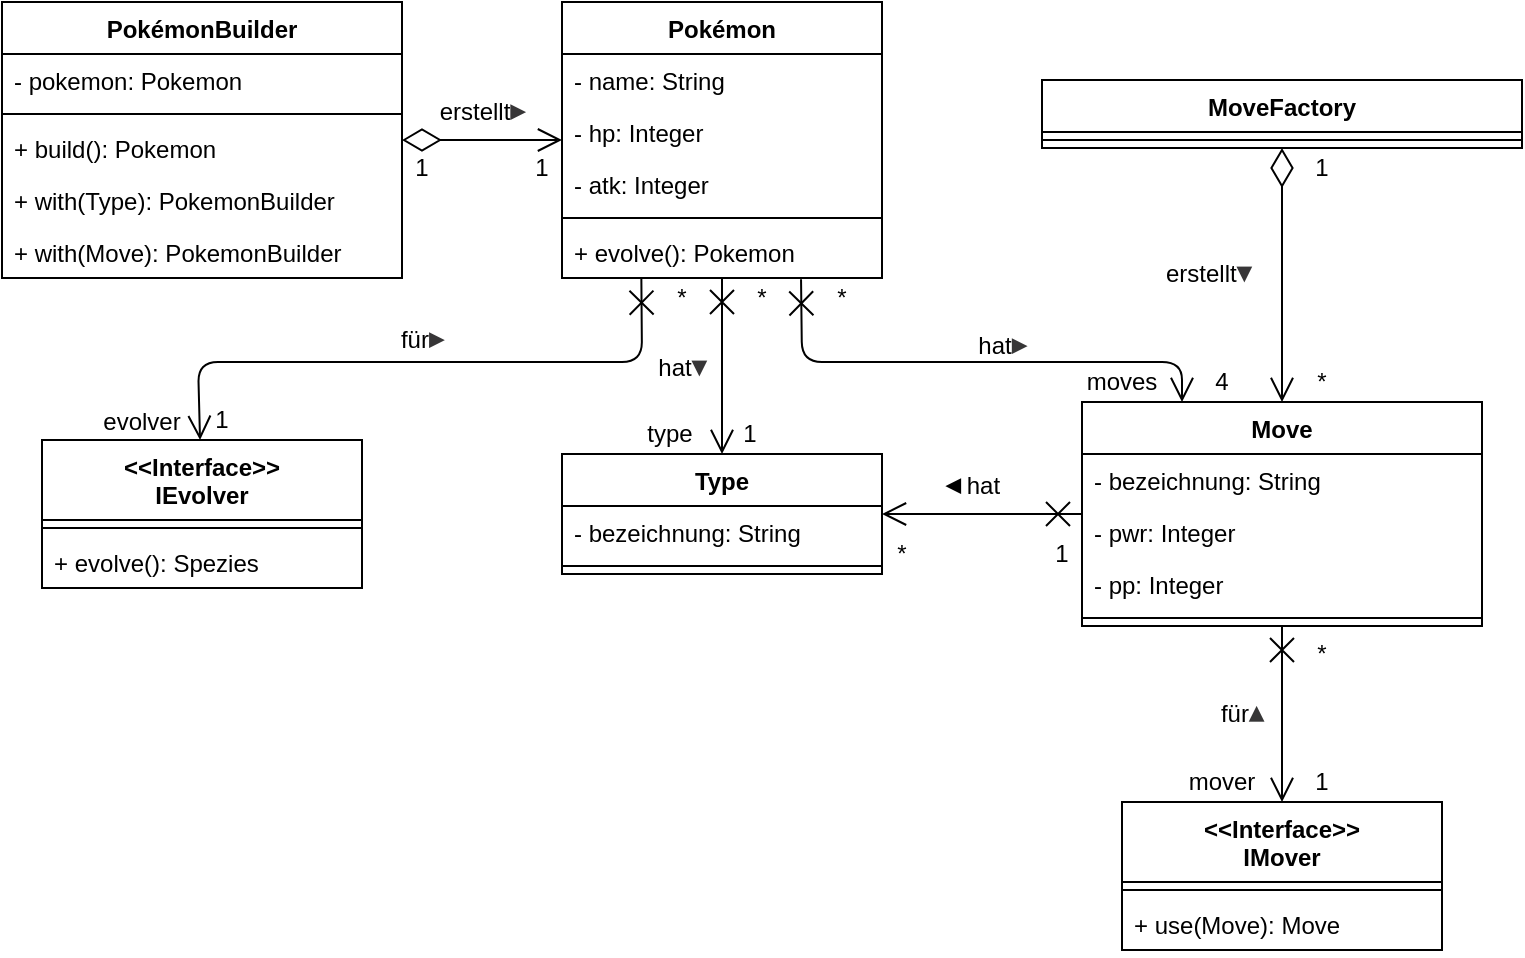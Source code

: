 <mxfile version="15.1.3" type="device"><diagram id="-PFFVhAdtls2zsqNMGHh" name="Seite-1"><mxGraphModel dx="1086" dy="806" grid="1" gridSize="10" guides="1" tooltips="1" connect="1" arrows="1" fold="1" page="1" pageScale="1" pageWidth="827" pageHeight="1169" math="0" shadow="0"><root><mxCell id="0"/><mxCell id="1" parent="0"/><mxCell id="fDHwg2atX84vYEA_0N4M-1" value="Pokémon" style="swimlane;fontStyle=1;align=center;verticalAlign=top;childLayout=stackLayout;horizontal=1;startSize=26;horizontalStack=0;resizeParent=1;resizeParentMax=0;resizeLast=0;collapsible=1;marginBottom=0;" parent="1" vertex="1"><mxGeometry x="320" y="40" width="160" height="138" as="geometry"/></mxCell><mxCell id="fDHwg2atX84vYEA_0N4M-2" value="- name: String" style="text;strokeColor=none;fillColor=none;align=left;verticalAlign=top;spacingLeft=4;spacingRight=4;overflow=hidden;rotatable=0;points=[[0,0.5],[1,0.5]];portConstraint=eastwest;" parent="fDHwg2atX84vYEA_0N4M-1" vertex="1"><mxGeometry y="26" width="160" height="26" as="geometry"/></mxCell><mxCell id="fDHwg2atX84vYEA_0N4M-5" value="- hp: Integer" style="text;strokeColor=none;fillColor=none;align=left;verticalAlign=top;spacingLeft=4;spacingRight=4;overflow=hidden;rotatable=0;points=[[0,0.5],[1,0.5]];portConstraint=eastwest;" parent="fDHwg2atX84vYEA_0N4M-1" vertex="1"><mxGeometry y="52" width="160" height="26" as="geometry"/></mxCell><mxCell id="fDHwg2atX84vYEA_0N4M-6" value="- atk: Integer" style="text;strokeColor=none;fillColor=none;align=left;verticalAlign=top;spacingLeft=4;spacingRight=4;overflow=hidden;rotatable=0;points=[[0,0.5],[1,0.5]];portConstraint=eastwest;" parent="fDHwg2atX84vYEA_0N4M-1" vertex="1"><mxGeometry y="78" width="160" height="26" as="geometry"/></mxCell><mxCell id="fDHwg2atX84vYEA_0N4M-3" value="" style="line;strokeWidth=1;fillColor=none;align=left;verticalAlign=middle;spacingTop=-1;spacingLeft=3;spacingRight=3;rotatable=0;labelPosition=right;points=[];portConstraint=eastwest;" parent="fDHwg2atX84vYEA_0N4M-1" vertex="1"><mxGeometry y="104" width="160" height="8" as="geometry"/></mxCell><mxCell id="fDHwg2atX84vYEA_0N4M-52" value="+ evolve(): Pokemon" style="text;strokeColor=none;fillColor=none;align=left;verticalAlign=top;spacingLeft=4;spacingRight=4;overflow=hidden;rotatable=0;points=[[0,0.5],[1,0.5]];portConstraint=eastwest;" parent="fDHwg2atX84vYEA_0N4M-1" vertex="1"><mxGeometry y="112" width="160" height="26" as="geometry"/></mxCell><mxCell id="fDHwg2atX84vYEA_0N4M-9" value="PokémonBuilder" style="swimlane;fontStyle=1;align=center;verticalAlign=top;childLayout=stackLayout;horizontal=1;startSize=26;horizontalStack=0;resizeParent=1;resizeParentMax=0;resizeLast=0;collapsible=1;marginBottom=0;" parent="1" vertex="1"><mxGeometry x="40" y="40" width="200" height="138" as="geometry"/></mxCell><mxCell id="fDHwg2atX84vYEA_0N4M-16" value="- pokemon: Pokemon" style="text;strokeColor=none;fillColor=none;align=left;verticalAlign=top;spacingLeft=4;spacingRight=4;overflow=hidden;rotatable=0;points=[[0,0.5],[1,0.5]];portConstraint=eastwest;" parent="fDHwg2atX84vYEA_0N4M-9" vertex="1"><mxGeometry y="26" width="200" height="26" as="geometry"/></mxCell><mxCell id="fDHwg2atX84vYEA_0N4M-11" value="" style="line;strokeWidth=1;fillColor=none;align=left;verticalAlign=middle;spacingTop=-1;spacingLeft=3;spacingRight=3;rotatable=0;labelPosition=right;points=[];portConstraint=eastwest;" parent="fDHwg2atX84vYEA_0N4M-9" vertex="1"><mxGeometry y="52" width="200" height="8" as="geometry"/></mxCell><mxCell id="fDHwg2atX84vYEA_0N4M-67" value="+ build(): Pokemon" style="text;strokeColor=none;fillColor=none;align=left;verticalAlign=top;spacingLeft=4;spacingRight=4;overflow=hidden;rotatable=0;points=[[0,0.5],[1,0.5]];portConstraint=eastwest;" parent="fDHwg2atX84vYEA_0N4M-9" vertex="1"><mxGeometry y="60" width="200" height="26" as="geometry"/></mxCell><mxCell id="fDHwg2atX84vYEA_0N4M-17" value="+ with(Type): PokemonBuilder" style="text;strokeColor=none;fillColor=none;align=left;verticalAlign=top;spacingLeft=4;spacingRight=4;overflow=hidden;rotatable=0;points=[[0,0.5],[1,0.5]];portConstraint=eastwest;" parent="fDHwg2atX84vYEA_0N4M-9" vertex="1"><mxGeometry y="86" width="200" height="26" as="geometry"/></mxCell><mxCell id="fDHwg2atX84vYEA_0N4M-68" value="+ with(Move): PokemonBuilder" style="text;strokeColor=none;fillColor=none;align=left;verticalAlign=top;spacingLeft=4;spacingRight=4;overflow=hidden;rotatable=0;points=[[0,0.5],[1,0.5]];portConstraint=eastwest;" parent="fDHwg2atX84vYEA_0N4M-9" vertex="1"><mxGeometry y="112" width="200" height="26" as="geometry"/></mxCell><mxCell id="fDHwg2atX84vYEA_0N4M-18" value="Move" style="swimlane;fontStyle=1;align=center;verticalAlign=top;childLayout=stackLayout;horizontal=1;startSize=26;horizontalStack=0;resizeParent=1;resizeParentMax=0;resizeLast=0;collapsible=1;marginBottom=0;" parent="1" vertex="1"><mxGeometry x="580" y="240" width="200" height="112" as="geometry"/></mxCell><mxCell id="fDHwg2atX84vYEA_0N4M-19" value="- bezeichnung: String" style="text;strokeColor=none;fillColor=none;align=left;verticalAlign=top;spacingLeft=4;spacingRight=4;overflow=hidden;rotatable=0;points=[[0,0.5],[1,0.5]];portConstraint=eastwest;" parent="fDHwg2atX84vYEA_0N4M-18" vertex="1"><mxGeometry y="26" width="200" height="26" as="geometry"/></mxCell><mxCell id="fDHwg2atX84vYEA_0N4M-20" value="- pwr: Integer" style="text;strokeColor=none;fillColor=none;align=left;verticalAlign=top;spacingLeft=4;spacingRight=4;overflow=hidden;rotatable=0;points=[[0,0.5],[1,0.5]];portConstraint=eastwest;" parent="fDHwg2atX84vYEA_0N4M-18" vertex="1"><mxGeometry y="52" width="200" height="26" as="geometry"/></mxCell><mxCell id="fDHwg2atX84vYEA_0N4M-21" value="- pp: Integer" style="text;strokeColor=none;fillColor=none;align=left;verticalAlign=top;spacingLeft=4;spacingRight=4;overflow=hidden;rotatable=0;points=[[0,0.5],[1,0.5]];portConstraint=eastwest;" parent="fDHwg2atX84vYEA_0N4M-18" vertex="1"><mxGeometry y="78" width="200" height="26" as="geometry"/></mxCell><mxCell id="fDHwg2atX84vYEA_0N4M-22" value="" style="line;strokeWidth=1;fillColor=none;align=left;verticalAlign=middle;spacingTop=-1;spacingLeft=3;spacingRight=3;rotatable=0;labelPosition=right;points=[];portConstraint=eastwest;" parent="fDHwg2atX84vYEA_0N4M-18" vertex="1"><mxGeometry y="104" width="200" height="8" as="geometry"/></mxCell><mxCell id="fDHwg2atX84vYEA_0N4M-26" value="Type" style="swimlane;fontStyle=1;align=center;verticalAlign=top;childLayout=stackLayout;horizontal=1;startSize=26;horizontalStack=0;resizeParent=1;resizeParentMax=0;resizeLast=0;collapsible=1;marginBottom=0;" parent="1" vertex="1"><mxGeometry x="320" y="266" width="160" height="60" as="geometry"/></mxCell><mxCell id="fDHwg2atX84vYEA_0N4M-27" value="- bezeichnung: String" style="text;strokeColor=none;fillColor=none;align=left;verticalAlign=top;spacingLeft=4;spacingRight=4;overflow=hidden;rotatable=0;points=[[0,0.5],[1,0.5]];portConstraint=eastwest;" parent="fDHwg2atX84vYEA_0N4M-26" vertex="1"><mxGeometry y="26" width="160" height="26" as="geometry"/></mxCell><mxCell id="fDHwg2atX84vYEA_0N4M-30" value="" style="line;strokeWidth=1;fillColor=none;align=left;verticalAlign=middle;spacingTop=-1;spacingLeft=3;spacingRight=3;rotatable=0;labelPosition=right;points=[];portConstraint=eastwest;" parent="fDHwg2atX84vYEA_0N4M-26" vertex="1"><mxGeometry y="52" width="160" height="8" as="geometry"/></mxCell><mxCell id="fDHwg2atX84vYEA_0N4M-53" value="" style="endArrow=open;html=1;startArrow=diamondThin;startFill=0;startSize=17;endFill=0;endSize=10;" parent="1" source="fDHwg2atX84vYEA_0N4M-9" target="fDHwg2atX84vYEA_0N4M-1" edge="1"><mxGeometry width="50" height="50" relative="1" as="geometry"><mxPoint x="460" y="430" as="sourcePoint"/><mxPoint x="510" y="380" as="targetPoint"/></mxGeometry></mxCell><mxCell id="fDHwg2atX84vYEA_0N4M-54" value="" style="endArrow=open;html=1;startArrow=cross;startFill=0;startSize=10;endFill=0;endSize=10;" parent="1" source="fDHwg2atX84vYEA_0N4M-1" target="fDHwg2atX84vYEA_0N4M-26" edge="1"><mxGeometry width="50" height="50" relative="1" as="geometry"><mxPoint x="210" y="158" as="sourcePoint"/><mxPoint x="330.0" y="158" as="targetPoint"/></mxGeometry></mxCell><mxCell id="fDHwg2atX84vYEA_0N4M-55" value="" style="endArrow=open;html=1;startArrow=cross;startFill=0;startSize=10;endFill=0;endSize=10;exitX=0.248;exitY=1.013;exitDx=0;exitDy=0;exitPerimeter=0;" parent="1" source="fDHwg2atX84vYEA_0N4M-52" target="fDHwg2atX84vYEA_0N4M-60" edge="1"><mxGeometry width="50" height="50" relative="1" as="geometry"><mxPoint x="410.0" y="266" as="sourcePoint"/><mxPoint x="120" y="240" as="targetPoint"/><Array as="points"><mxPoint x="360" y="220"/><mxPoint x="138" y="220"/></Array></mxGeometry></mxCell><mxCell id="fDHwg2atX84vYEA_0N4M-56" value="" style="endArrow=open;html=1;startArrow=cross;startFill=0;startSize=10;endFill=0;endSize=10;exitX=0.747;exitY=1.026;exitDx=0;exitDy=0;entryX=0.25;entryY=0;entryDx=0;entryDy=0;exitPerimeter=0;" parent="1" source="fDHwg2atX84vYEA_0N4M-52" target="fDHwg2atX84vYEA_0N4M-18" edge="1"><mxGeometry width="50" height="50" relative="1" as="geometry"><mxPoint x="330.0" y="227" as="sourcePoint"/><mxPoint x="130" y="330" as="targetPoint"/><Array as="points"><mxPoint x="440" y="220"/><mxPoint x="630" y="220"/></Array></mxGeometry></mxCell><mxCell id="fDHwg2atX84vYEA_0N4M-60" value="&lt;&lt;Interface&gt;&gt;&#10;IEvolver" style="swimlane;fontStyle=1;align=center;verticalAlign=top;childLayout=stackLayout;horizontal=1;startSize=40;horizontalStack=0;resizeParent=1;resizeParentMax=0;resizeLast=0;collapsible=1;marginBottom=0;" parent="1" vertex="1"><mxGeometry x="60" y="259" width="160" height="74" as="geometry"/></mxCell><mxCell id="fDHwg2atX84vYEA_0N4M-64" value="" style="line;strokeWidth=1;fillColor=none;align=left;verticalAlign=middle;spacingTop=-1;spacingLeft=3;spacingRight=3;rotatable=0;labelPosition=right;points=[];portConstraint=eastwest;" parent="fDHwg2atX84vYEA_0N4M-60" vertex="1"><mxGeometry y="40" width="160" height="8" as="geometry"/></mxCell><mxCell id="fDHwg2atX84vYEA_0N4M-65" value="+ evolve(): Spezies" style="text;strokeColor=none;fillColor=none;align=left;verticalAlign=top;spacingLeft=4;spacingRight=4;overflow=hidden;rotatable=0;points=[[0,0.5],[1,0.5]];portConstraint=eastwest;" parent="fDHwg2atX84vYEA_0N4M-60" vertex="1"><mxGeometry y="48" width="160" height="26" as="geometry"/></mxCell><mxCell id="fDHwg2atX84vYEA_0N4M-69" value="MoveFactory" style="swimlane;fontStyle=1;align=center;verticalAlign=top;childLayout=stackLayout;horizontal=1;startSize=26;horizontalStack=0;resizeParent=1;resizeParentMax=0;resizeLast=0;collapsible=1;marginBottom=0;" parent="1" vertex="1"><mxGeometry x="560" y="79" width="240" height="34" as="geometry"/></mxCell><mxCell id="fDHwg2atX84vYEA_0N4M-73" value="" style="line;strokeWidth=1;fillColor=none;align=left;verticalAlign=middle;spacingTop=-1;spacingLeft=3;spacingRight=3;rotatable=0;labelPosition=right;points=[];portConstraint=eastwest;" parent="fDHwg2atX84vYEA_0N4M-69" vertex="1"><mxGeometry y="26" width="240" height="8" as="geometry"/></mxCell><mxCell id="fDHwg2atX84vYEA_0N4M-77" value="" style="endArrow=open;html=1;startArrow=diamondThin;startFill=0;startSize=17;endFill=0;endSize=10;" parent="1" source="fDHwg2atX84vYEA_0N4M-69" target="fDHwg2atX84vYEA_0N4M-18" edge="1"><mxGeometry width="50" height="50" relative="1" as="geometry"><mxPoint x="990" y="370" as="sourcePoint"/><mxPoint x="330" y="115.0" as="targetPoint"/></mxGeometry></mxCell><mxCell id="fDHwg2atX84vYEA_0N4M-78" value="&lt;&lt;Interface&gt;&gt;&#10;IMover" style="swimlane;fontStyle=1;align=center;verticalAlign=top;childLayout=stackLayout;horizontal=1;startSize=40;horizontalStack=0;resizeParent=1;resizeParentMax=0;resizeLast=0;collapsible=1;marginBottom=0;" parent="1" vertex="1"><mxGeometry x="600" y="440" width="160" height="74" as="geometry"/></mxCell><mxCell id="fDHwg2atX84vYEA_0N4M-79" value="" style="line;strokeWidth=1;fillColor=none;align=left;verticalAlign=middle;spacingTop=-1;spacingLeft=3;spacingRight=3;rotatable=0;labelPosition=right;points=[];portConstraint=eastwest;" parent="fDHwg2atX84vYEA_0N4M-78" vertex="1"><mxGeometry y="40" width="160" height="8" as="geometry"/></mxCell><mxCell id="fDHwg2atX84vYEA_0N4M-80" value="+ use(Move): Move" style="text;strokeColor=none;fillColor=none;align=left;verticalAlign=top;spacingLeft=4;spacingRight=4;overflow=hidden;rotatable=0;points=[[0,0.5],[1,0.5]];portConstraint=eastwest;" parent="fDHwg2atX84vYEA_0N4M-78" vertex="1"><mxGeometry y="48" width="160" height="26" as="geometry"/></mxCell><mxCell id="fDHwg2atX84vYEA_0N4M-82" value="" style="endArrow=open;html=1;startArrow=cross;startFill=0;startSize=10;endFill=0;endSize=10;" parent="1" source="fDHwg2atX84vYEA_0N4M-18" target="fDHwg2atX84vYEA_0N4M-78" edge="1"><mxGeometry width="50" height="50" relative="1" as="geometry"><mxPoint x="130" y="446" as="sourcePoint"/><mxPoint x="130" y="570" as="targetPoint"/></mxGeometry></mxCell><mxCell id="fDHwg2atX84vYEA_0N4M-83" value="1" style="text;html=1;strokeColor=none;fillColor=none;align=center;verticalAlign=middle;whiteSpace=wrap;rounded=0;" parent="1" vertex="1"><mxGeometry x="230" y="113" width="40" height="20" as="geometry"/></mxCell><mxCell id="fDHwg2atX84vYEA_0N4M-86" value="1" style="text;html=1;strokeColor=none;fillColor=none;align=center;verticalAlign=middle;whiteSpace=wrap;rounded=0;" parent="1" vertex="1"><mxGeometry x="680" y="113" width="40" height="20" as="geometry"/></mxCell><mxCell id="fDHwg2atX84vYEA_0N4M-87" value="*" style="text;html=1;strokeColor=none;fillColor=none;align=center;verticalAlign=middle;whiteSpace=wrap;rounded=0;" parent="1" vertex="1"><mxGeometry x="680" y="220" width="40" height="20" as="geometry"/></mxCell><mxCell id="fDHwg2atX84vYEA_0N4M-93" value="1" style="text;html=1;strokeColor=none;fillColor=none;align=center;verticalAlign=middle;whiteSpace=wrap;rounded=0;" parent="1" vertex="1"><mxGeometry x="130" y="239" width="40" height="20" as="geometry"/></mxCell><mxCell id="fDHwg2atX84vYEA_0N4M-94" value="4" style="text;html=1;strokeColor=none;fillColor=none;align=center;verticalAlign=middle;whiteSpace=wrap;rounded=0;" parent="1" vertex="1"><mxGeometry x="630" y="220" width="40" height="20" as="geometry"/></mxCell><mxCell id="fDHwg2atX84vYEA_0N4M-95" value="1" style="text;html=1;strokeColor=none;fillColor=none;align=center;verticalAlign=middle;whiteSpace=wrap;rounded=0;" parent="1" vertex="1"><mxGeometry x="394" y="246" width="40" height="20" as="geometry"/></mxCell><mxCell id="fDHwg2atX84vYEA_0N4M-96" value="*" style="text;html=1;strokeColor=none;fillColor=none;align=center;verticalAlign=middle;whiteSpace=wrap;rounded=0;" parent="1" vertex="1"><mxGeometry x="360" y="178" width="40" height="20" as="geometry"/></mxCell><mxCell id="fDHwg2atX84vYEA_0N4M-97" value="*" style="text;html=1;strokeColor=none;fillColor=none;align=center;verticalAlign=middle;whiteSpace=wrap;rounded=0;" parent="1" vertex="1"><mxGeometry x="400" y="178" width="40" height="20" as="geometry"/></mxCell><mxCell id="fDHwg2atX84vYEA_0N4M-98" value="*" style="text;html=1;strokeColor=none;fillColor=none;align=center;verticalAlign=middle;whiteSpace=wrap;rounded=0;" parent="1" vertex="1"><mxGeometry x="440" y="178" width="40" height="20" as="geometry"/></mxCell><mxCell id="fDHwg2atX84vYEA_0N4M-99" value="erstellt&lt;span style=&quot;color: rgb(55 , 54 , 55)&quot;&gt;&lt;b&gt;&lt;font style=&quot;font-size: 14px&quot;&gt;▸&lt;/font&gt;&lt;/b&gt;&lt;/span&gt;" style="text;html=1;strokeColor=none;fillColor=none;align=center;verticalAlign=middle;whiteSpace=wrap;rounded=0;" parent="1" vertex="1"><mxGeometry x="240" y="79" width="80" height="30" as="geometry"/></mxCell><mxCell id="fDHwg2atX84vYEA_0N4M-100" value="&lt;font&gt;hat&lt;/font&gt;&lt;font style=&quot;color: rgb(55 , 54 , 55) ; font-weight: bold ; font-size: 14px&quot;&gt;▾&lt;/font&gt;" style="text;html=1;strokeColor=none;fillColor=none;align=center;verticalAlign=middle;whiteSpace=wrap;rounded=0;" parent="1" vertex="1"><mxGeometry x="360" y="207" width="40" height="30" as="geometry"/></mxCell><mxCell id="fDHwg2atX84vYEA_0N4M-101" value="&lt;font&gt;hat&lt;/font&gt;&lt;font style=&quot;color: rgb(55 , 54 , 55) ; font-weight: bold ; font-size: 14px&quot;&gt;▸&lt;/font&gt;" style="text;html=1;strokeColor=none;fillColor=none;align=center;verticalAlign=middle;whiteSpace=wrap;rounded=0;" parent="1" vertex="1"><mxGeometry x="500" y="198" width="80" height="25" as="geometry"/></mxCell><mxCell id="fDHwg2atX84vYEA_0N4M-103" value="&lt;font&gt;für&lt;/font&gt;&lt;font style=&quot;color: rgb(55 , 54 , 55) ; font-weight: bold ; font-size: 14px&quot;&gt;▴&lt;/font&gt;" style="text;html=1;strokeColor=none;fillColor=none;align=center;verticalAlign=middle;whiteSpace=wrap;rounded=0;" parent="1" vertex="1"><mxGeometry x="640" y="380" width="40" height="30" as="geometry"/></mxCell><mxCell id="fDHwg2atX84vYEA_0N4M-104" value="evolver" style="text;html=1;strokeColor=none;fillColor=none;align=center;verticalAlign=middle;whiteSpace=wrap;rounded=0;" parent="1" vertex="1"><mxGeometry x="90" y="240" width="40" height="20" as="geometry"/></mxCell><mxCell id="fDHwg2atX84vYEA_0N4M-105" value="mover" style="text;html=1;strokeColor=none;fillColor=none;align=center;verticalAlign=middle;whiteSpace=wrap;rounded=0;" parent="1" vertex="1"><mxGeometry x="630" y="420" width="40" height="20" as="geometry"/></mxCell><mxCell id="fDHwg2atX84vYEA_0N4M-106" value="1" style="text;html=1;strokeColor=none;fillColor=none;align=center;verticalAlign=middle;whiteSpace=wrap;rounded=0;" parent="1" vertex="1"><mxGeometry x="680" y="420" width="40" height="20" as="geometry"/></mxCell><mxCell id="fDHwg2atX84vYEA_0N4M-107" value="*" style="text;html=1;strokeColor=none;fillColor=none;align=center;verticalAlign=middle;whiteSpace=wrap;rounded=0;" parent="1" vertex="1"><mxGeometry x="680" y="356" width="40" height="20" as="geometry"/></mxCell><mxCell id="fDHwg2atX84vYEA_0N4M-109" value="&lt;div style=&quot;&quot;&gt;&lt;span&gt;erstellt&lt;/span&gt;&lt;b style=&quot;color: rgb(55 , 54 , 55) ; font-size: 14px&quot;&gt;▾&lt;/b&gt;&lt;/div&gt;" style="text;html=1;strokeColor=none;fillColor=none;align=left;verticalAlign=middle;whiteSpace=wrap;rounded=0;" parent="1" vertex="1"><mxGeometry x="620" y="160" width="60" height="30" as="geometry"/></mxCell><mxCell id="204VMOM1h7FEhg9SyEo9-1" value="" style="endArrow=open;html=1;startArrow=cross;startFill=0;startSize=10;endFill=0;endSize=10;" parent="1" source="fDHwg2atX84vYEA_0N4M-18" target="fDHwg2atX84vYEA_0N4M-26" edge="1"><mxGeometry width="50" height="50" relative="1" as="geometry"><mxPoint x="410.0" y="266" as="sourcePoint"/><mxPoint x="410.0" y="395" as="targetPoint"/></mxGeometry></mxCell><mxCell id="204VMOM1h7FEhg9SyEo9-2" value="&lt;span style=&quot;color: rgb(0 , 0 , 0) ; font-family: &amp;#34;helvetica&amp;#34; ; font-style: normal ; letter-spacing: normal ; text-align: center ; text-indent: 0px ; text-transform: none ; word-spacing: 0px ; display: inline ; float: none&quot;&gt;&lt;font size=&quot;1&quot;&gt;&lt;b style=&quot;font-size: 14px&quot;&gt;◂&lt;/b&gt;&lt;/font&gt;&lt;/span&gt;&lt;span style=&quot;color: rgb(0 , 0 , 0) ; font-family: &amp;#34;helvetica&amp;#34; ; font-size: 12px ; font-style: normal ; font-weight: 400 ; letter-spacing: normal ; text-align: center ; text-indent: 0px ; text-transform: none ; word-spacing: 0px ; display: inline ; float: none&quot;&gt;&amp;nbsp;hat&lt;/span&gt;" style="text;whiteSpace=wrap;html=1;fontSize=14;fontFamily=Helvetica;" parent="1" vertex="1"><mxGeometry x="510" y="266" width="40" height="30" as="geometry"/></mxCell><mxCell id="NyfO9u9fRzsM6dzjHSlN-1" value="1" style="text;html=1;strokeColor=none;fillColor=none;align=center;verticalAlign=middle;whiteSpace=wrap;rounded=0;" parent="1" vertex="1"><mxGeometry x="550" y="306" width="40" height="20" as="geometry"/></mxCell><mxCell id="NyfO9u9fRzsM6dzjHSlN-2" value="*" style="text;html=1;strokeColor=none;fillColor=none;align=center;verticalAlign=middle;whiteSpace=wrap;rounded=0;" parent="1" vertex="1"><mxGeometry x="470" y="306" width="40" height="20" as="geometry"/></mxCell><mxCell id="NyfO9u9fRzsM6dzjHSlN-3" value="type" style="text;html=1;strokeColor=none;fillColor=none;align=center;verticalAlign=middle;whiteSpace=wrap;rounded=0;" parent="1" vertex="1"><mxGeometry x="354" y="246" width="40" height="20" as="geometry"/></mxCell><mxCell id="NyfO9u9fRzsM6dzjHSlN-4" value="moves" style="text;html=1;strokeColor=none;fillColor=none;align=center;verticalAlign=middle;whiteSpace=wrap;rounded=0;" parent="1" vertex="1"><mxGeometry x="580" y="220" width="40" height="20" as="geometry"/></mxCell><mxCell id="lurQ703hPvyoNcM6OdAo-1" value="1" style="text;html=1;strokeColor=none;fillColor=none;align=center;verticalAlign=middle;whiteSpace=wrap;rounded=0;" vertex="1" parent="1"><mxGeometry x="290" y="113" width="40" height="20" as="geometry"/></mxCell><mxCell id="lurQ703hPvyoNcM6OdAo-2" value="&lt;font&gt;für&lt;/font&gt;&lt;font style=&quot;color: rgb(55 , 54 , 55) ; font-weight: bold ; font-size: 14px&quot;&gt;▸&lt;/font&gt;" style="text;html=1;strokeColor=none;fillColor=none;align=center;verticalAlign=middle;whiteSpace=wrap;rounded=0;" vertex="1" parent="1"><mxGeometry x="210" y="195" width="80" height="25" as="geometry"/></mxCell></root></mxGraphModel></diagram></mxfile>